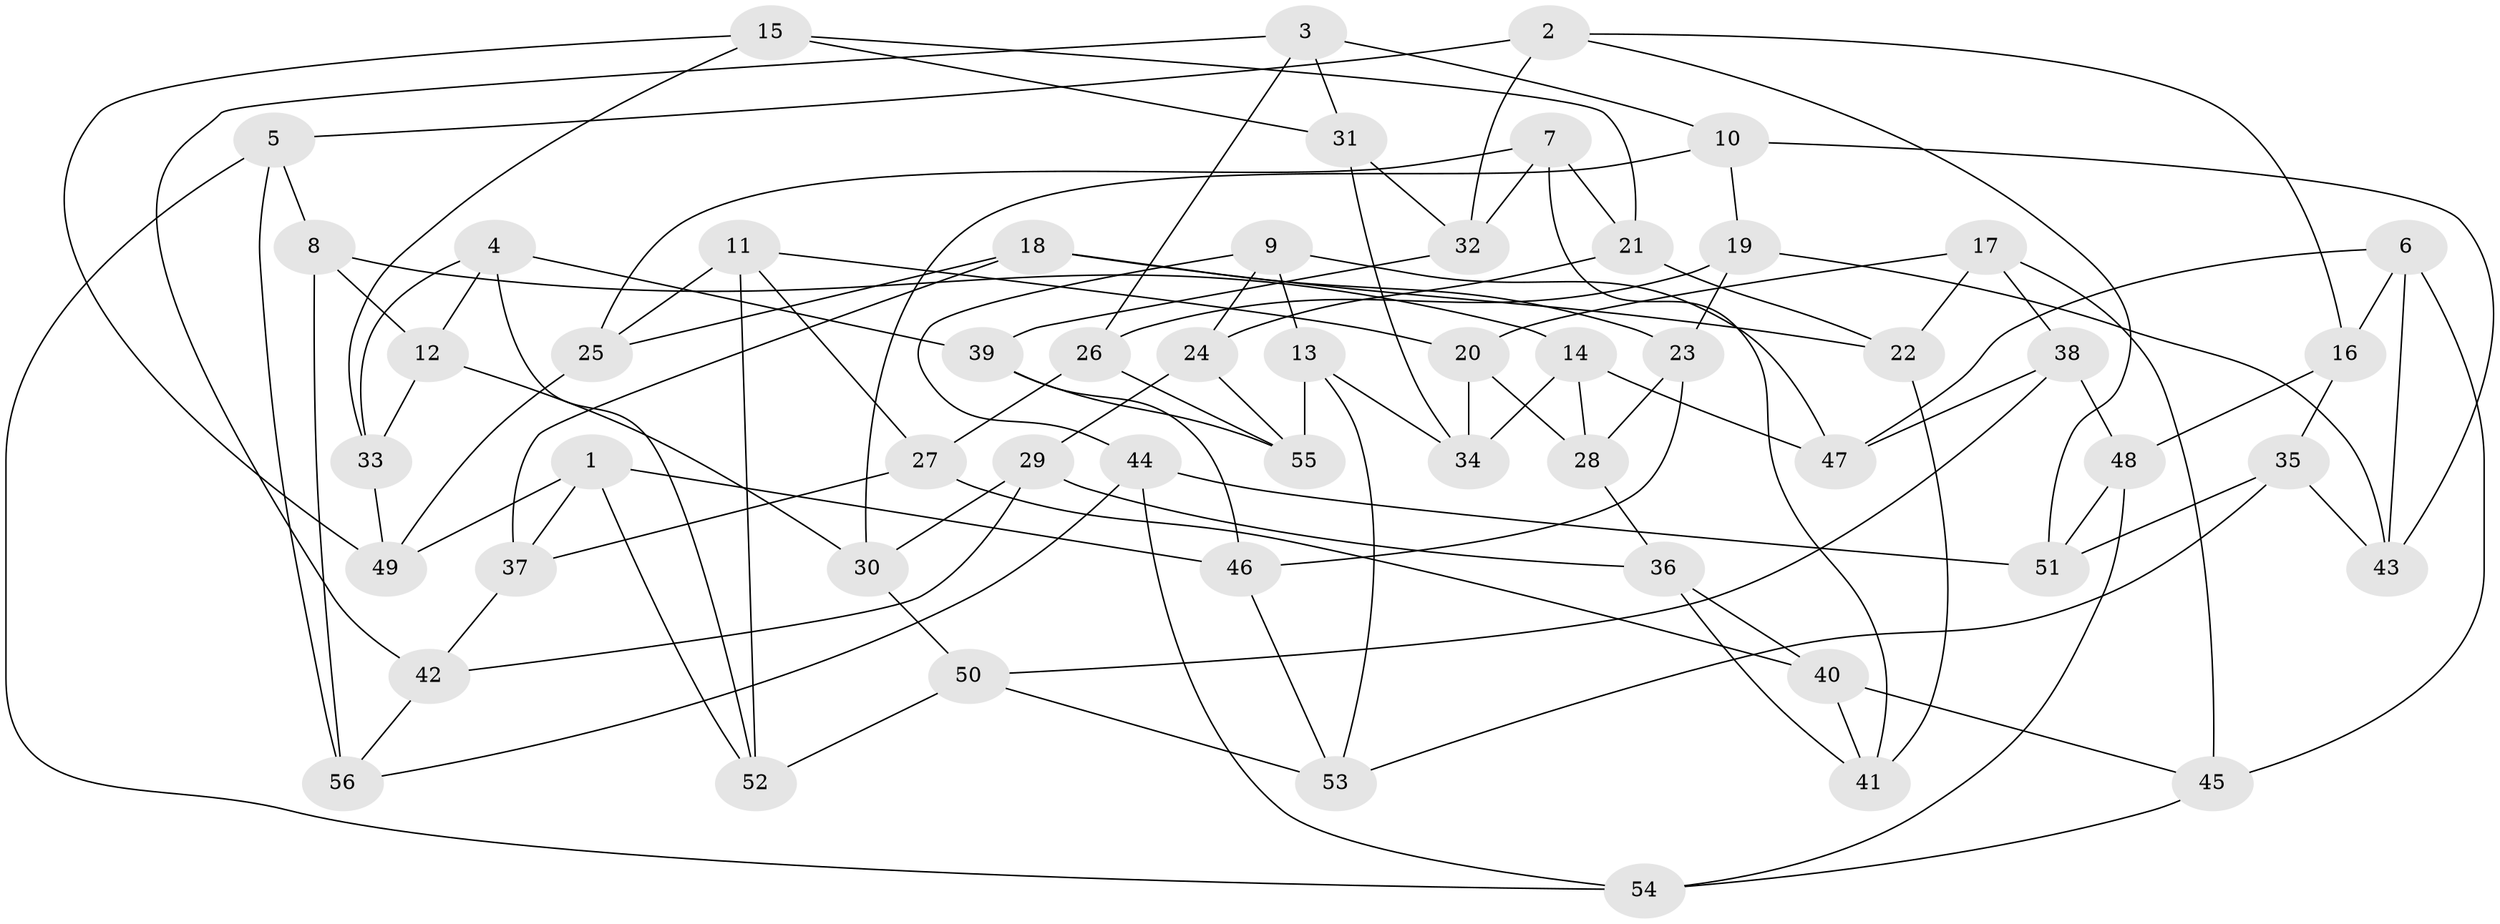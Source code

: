 // Generated by graph-tools (version 1.1) at 2025/58/03/09/25 04:58:48]
// undirected, 56 vertices, 112 edges
graph export_dot {
graph [start="1"]
  node [color=gray90,style=filled];
  1;
  2;
  3;
  4;
  5;
  6;
  7;
  8;
  9;
  10;
  11;
  12;
  13;
  14;
  15;
  16;
  17;
  18;
  19;
  20;
  21;
  22;
  23;
  24;
  25;
  26;
  27;
  28;
  29;
  30;
  31;
  32;
  33;
  34;
  35;
  36;
  37;
  38;
  39;
  40;
  41;
  42;
  43;
  44;
  45;
  46;
  47;
  48;
  49;
  50;
  51;
  52;
  53;
  54;
  55;
  56;
  1 -- 46;
  1 -- 37;
  1 -- 49;
  1 -- 52;
  2 -- 5;
  2 -- 51;
  2 -- 16;
  2 -- 32;
  3 -- 10;
  3 -- 26;
  3 -- 31;
  3 -- 42;
  4 -- 33;
  4 -- 39;
  4 -- 12;
  4 -- 52;
  5 -- 54;
  5 -- 56;
  5 -- 8;
  6 -- 45;
  6 -- 43;
  6 -- 16;
  6 -- 47;
  7 -- 32;
  7 -- 21;
  7 -- 25;
  7 -- 41;
  8 -- 12;
  8 -- 56;
  8 -- 14;
  9 -- 24;
  9 -- 13;
  9 -- 47;
  9 -- 44;
  10 -- 19;
  10 -- 30;
  10 -- 43;
  11 -- 52;
  11 -- 25;
  11 -- 27;
  11 -- 20;
  12 -- 30;
  12 -- 33;
  13 -- 53;
  13 -- 34;
  13 -- 55;
  14 -- 34;
  14 -- 28;
  14 -- 47;
  15 -- 21;
  15 -- 33;
  15 -- 31;
  15 -- 49;
  16 -- 35;
  16 -- 48;
  17 -- 20;
  17 -- 22;
  17 -- 38;
  17 -- 45;
  18 -- 25;
  18 -- 23;
  18 -- 37;
  18 -- 22;
  19 -- 43;
  19 -- 26;
  19 -- 23;
  20 -- 34;
  20 -- 28;
  21 -- 24;
  21 -- 22;
  22 -- 41;
  23 -- 28;
  23 -- 46;
  24 -- 55;
  24 -- 29;
  25 -- 49;
  26 -- 55;
  26 -- 27;
  27 -- 37;
  27 -- 40;
  28 -- 36;
  29 -- 30;
  29 -- 42;
  29 -- 36;
  30 -- 50;
  31 -- 34;
  31 -- 32;
  32 -- 39;
  33 -- 49;
  35 -- 43;
  35 -- 51;
  35 -- 53;
  36 -- 40;
  36 -- 41;
  37 -- 42;
  38 -- 48;
  38 -- 50;
  38 -- 47;
  39 -- 46;
  39 -- 55;
  40 -- 45;
  40 -- 41;
  42 -- 56;
  44 -- 56;
  44 -- 51;
  44 -- 54;
  45 -- 54;
  46 -- 53;
  48 -- 51;
  48 -- 54;
  50 -- 53;
  50 -- 52;
}

